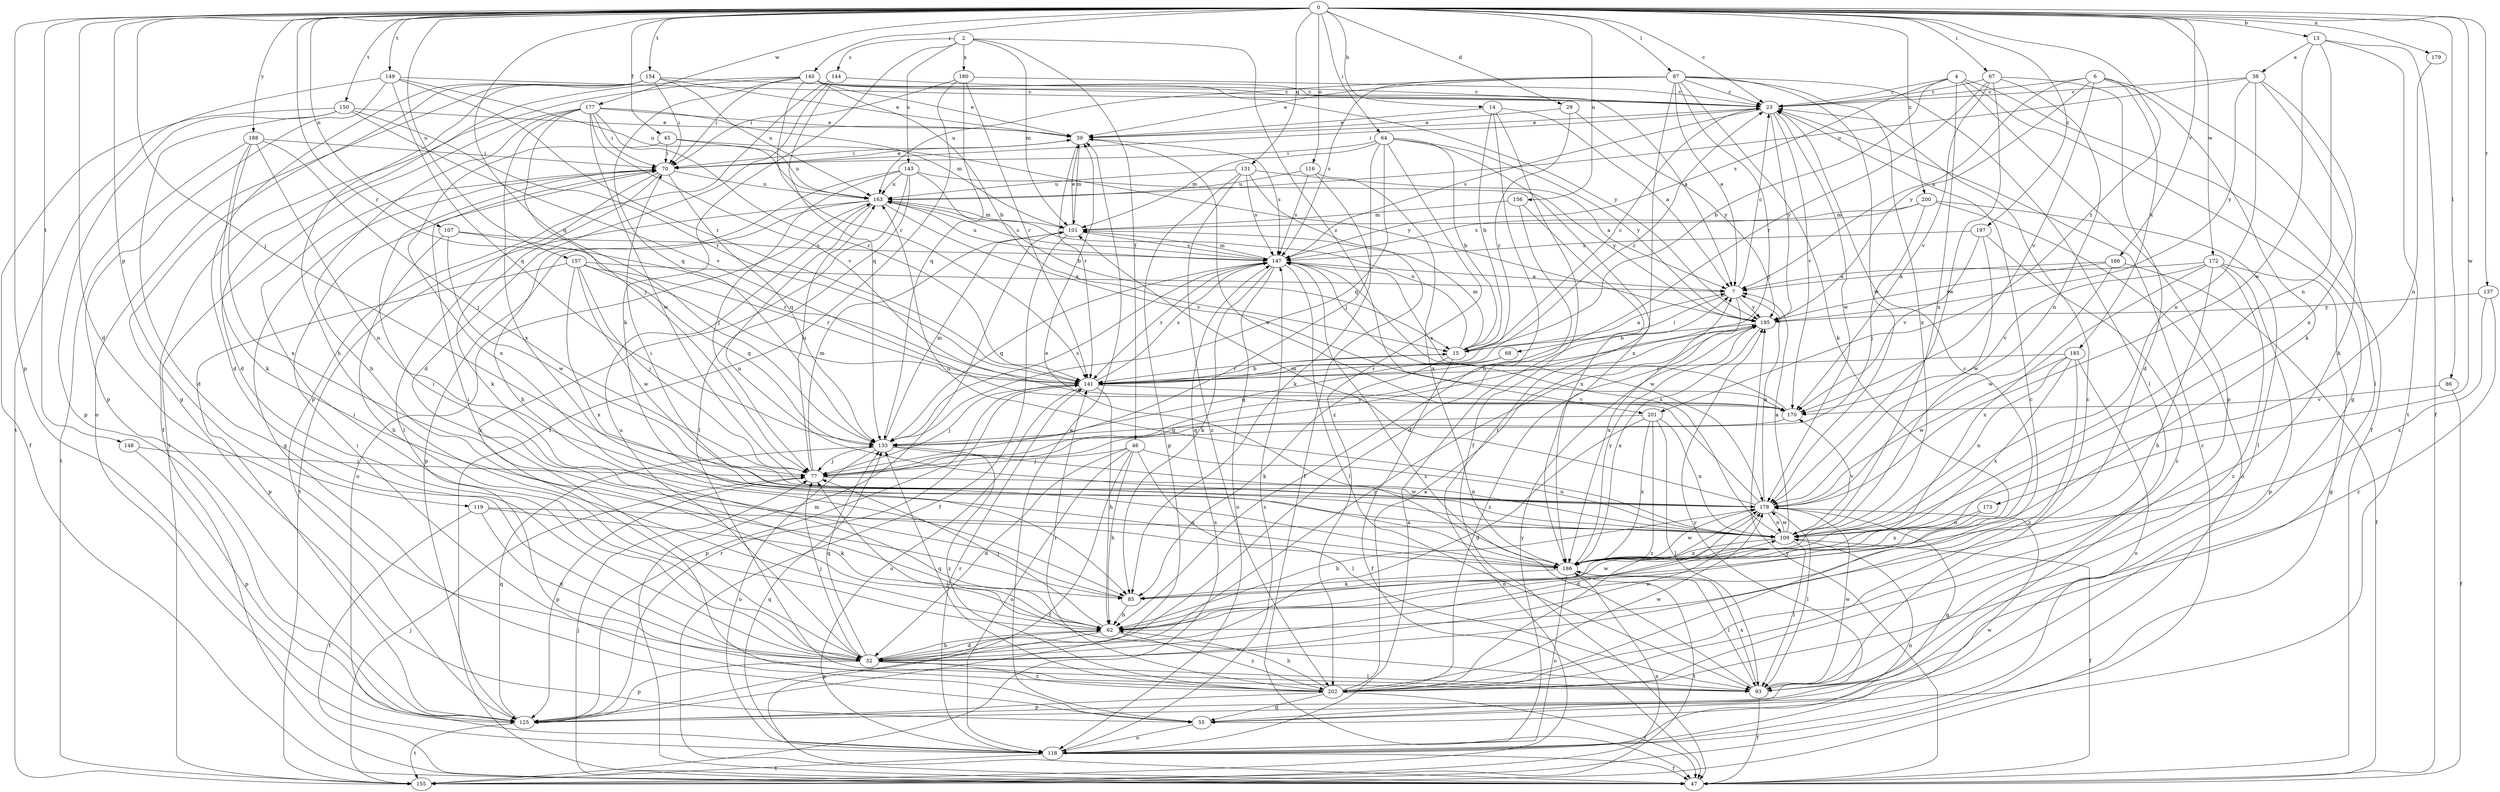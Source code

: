 strict digraph  {
0;
2;
4;
6;
7;
13;
14;
15;
23;
29;
32;
38;
39;
45;
46;
47;
55;
62;
64;
67;
68;
70;
77;
85;
86;
87;
93;
101;
107;
109;
116;
118;
119;
125;
131;
133;
137;
140;
141;
143;
144;
147;
148;
149;
150;
154;
155;
156;
157;
163;
166;
170;
172;
173;
177;
178;
179;
180;
185;
186;
188;
195;
197;
200;
201;
202;
0 -> 13  [label=b];
0 -> 14  [label=b];
0 -> 23  [label=c];
0 -> 29  [label=d];
0 -> 32  [label=d];
0 -> 45  [label=f];
0 -> 64  [label=i];
0 -> 67  [label=i];
0 -> 77  [label=j];
0 -> 86  [label=l];
0 -> 87  [label=l];
0 -> 107  [label=n];
0 -> 116  [label=o];
0 -> 119  [label=p];
0 -> 125  [label=p];
0 -> 131  [label=q];
0 -> 133  [label=q];
0 -> 137  [label=r];
0 -> 140  [label=r];
0 -> 141  [label=r];
0 -> 148  [label=t];
0 -> 149  [label=t];
0 -> 150  [label=t];
0 -> 154  [label=t];
0 -> 156  [label=u];
0 -> 157  [label=u];
0 -> 166  [label=v];
0 -> 172  [label=w];
0 -> 173  [label=w];
0 -> 177  [label=w];
0 -> 179  [label=x];
0 -> 188  [label=y];
0 -> 197  [label=z];
0 -> 200  [label=z];
0 -> 201  [label=z];
2 -> 46  [label=f];
2 -> 85  [label=k];
2 -> 101  [label=m];
2 -> 143  [label=s];
2 -> 144  [label=s];
2 -> 180  [label=x];
2 -> 201  [label=z];
4 -> 15  [label=b];
4 -> 23  [label=c];
4 -> 47  [label=f];
4 -> 55  [label=g];
4 -> 109  [label=n];
4 -> 125  [label=p];
4 -> 147  [label=s];
6 -> 7  [label=a];
6 -> 23  [label=c];
6 -> 85  [label=k];
6 -> 93  [label=l];
6 -> 170  [label=v];
6 -> 185  [label=x];
6 -> 195  [label=y];
7 -> 23  [label=c];
7 -> 68  [label=i];
7 -> 186  [label=x];
7 -> 195  [label=y];
13 -> 38  [label=e];
13 -> 47  [label=f];
13 -> 109  [label=n];
13 -> 155  [label=t];
13 -> 178  [label=w];
14 -> 7  [label=a];
14 -> 15  [label=b];
14 -> 39  [label=e];
14 -> 47  [label=f];
14 -> 62  [label=h];
15 -> 7  [label=a];
15 -> 23  [label=c];
15 -> 47  [label=f];
15 -> 85  [label=k];
15 -> 101  [label=m];
15 -> 141  [label=r];
15 -> 163  [label=u];
23 -> 39  [label=e];
23 -> 70  [label=i];
23 -> 147  [label=s];
23 -> 170  [label=v];
23 -> 178  [label=w];
23 -> 195  [label=y];
29 -> 39  [label=e];
29 -> 141  [label=r];
29 -> 195  [label=y];
32 -> 62  [label=h];
32 -> 70  [label=i];
32 -> 77  [label=j];
32 -> 93  [label=l];
32 -> 125  [label=p];
32 -> 133  [label=q];
32 -> 163  [label=u];
32 -> 178  [label=w];
32 -> 195  [label=y];
32 -> 202  [label=z];
38 -> 23  [label=c];
38 -> 62  [label=h];
38 -> 109  [label=n];
38 -> 163  [label=u];
38 -> 186  [label=x];
38 -> 195  [label=y];
39 -> 70  [label=i];
39 -> 101  [label=m];
39 -> 141  [label=r];
39 -> 147  [label=s];
45 -> 70  [label=i];
45 -> 163  [label=u];
45 -> 186  [label=x];
45 -> 195  [label=y];
46 -> 32  [label=d];
46 -> 47  [label=f];
46 -> 62  [label=h];
46 -> 77  [label=j];
46 -> 93  [label=l];
46 -> 109  [label=n];
46 -> 118  [label=o];
47 -> 77  [label=j];
47 -> 101  [label=m];
47 -> 195  [label=y];
55 -> 39  [label=e];
55 -> 70  [label=i];
55 -> 118  [label=o];
55 -> 195  [label=y];
62 -> 23  [label=c];
62 -> 32  [label=d];
62 -> 70  [label=i];
62 -> 77  [label=j];
62 -> 109  [label=n];
62 -> 125  [label=p];
62 -> 178  [label=w];
62 -> 202  [label=z];
64 -> 15  [label=b];
64 -> 70  [label=i];
64 -> 77  [label=j];
64 -> 101  [label=m];
64 -> 133  [label=q];
64 -> 186  [label=x];
64 -> 195  [label=y];
64 -> 202  [label=z];
67 -> 23  [label=c];
67 -> 32  [label=d];
67 -> 109  [label=n];
67 -> 141  [label=r];
67 -> 170  [label=v];
67 -> 178  [label=w];
68 -> 133  [label=q];
68 -> 141  [label=r];
70 -> 39  [label=e];
70 -> 55  [label=g];
70 -> 85  [label=k];
70 -> 93  [label=l];
70 -> 133  [label=q];
70 -> 163  [label=u];
77 -> 101  [label=m];
77 -> 125  [label=p];
77 -> 163  [label=u];
77 -> 178  [label=w];
77 -> 195  [label=y];
85 -> 62  [label=h];
85 -> 70  [label=i];
86 -> 47  [label=f];
86 -> 170  [label=v];
87 -> 7  [label=a];
87 -> 23  [label=c];
87 -> 39  [label=e];
87 -> 77  [label=j];
87 -> 85  [label=k];
87 -> 93  [label=l];
87 -> 147  [label=s];
87 -> 155  [label=t];
87 -> 163  [label=u];
87 -> 178  [label=w];
87 -> 186  [label=x];
93 -> 23  [label=c];
93 -> 47  [label=f];
93 -> 77  [label=j];
93 -> 147  [label=s];
93 -> 178  [label=w];
93 -> 186  [label=x];
101 -> 39  [label=e];
101 -> 47  [label=f];
101 -> 147  [label=s];
107 -> 62  [label=h];
107 -> 141  [label=r];
107 -> 147  [label=s];
107 -> 178  [label=w];
109 -> 7  [label=a];
109 -> 47  [label=f];
109 -> 70  [label=i];
109 -> 93  [label=l];
109 -> 147  [label=s];
109 -> 163  [label=u];
109 -> 170  [label=v];
109 -> 178  [label=w];
109 -> 186  [label=x];
116 -> 85  [label=k];
116 -> 147  [label=s];
116 -> 163  [label=u];
116 -> 186  [label=x];
118 -> 7  [label=a];
118 -> 47  [label=f];
118 -> 109  [label=n];
118 -> 133  [label=q];
118 -> 141  [label=r];
118 -> 147  [label=s];
118 -> 155  [label=t];
118 -> 178  [label=w];
118 -> 195  [label=y];
119 -> 32  [label=d];
119 -> 47  [label=f];
119 -> 85  [label=k];
119 -> 109  [label=n];
125 -> 133  [label=q];
125 -> 141  [label=r];
125 -> 155  [label=t];
131 -> 7  [label=a];
131 -> 47  [label=f];
131 -> 125  [label=p];
131 -> 147  [label=s];
131 -> 163  [label=u];
131 -> 202  [label=z];
133 -> 77  [label=j];
133 -> 101  [label=m];
133 -> 109  [label=n];
133 -> 118  [label=o];
133 -> 147  [label=s];
133 -> 202  [label=z];
137 -> 186  [label=x];
137 -> 195  [label=y];
137 -> 202  [label=z];
140 -> 7  [label=a];
140 -> 15  [label=b];
140 -> 23  [label=c];
140 -> 32  [label=d];
140 -> 39  [label=e];
140 -> 47  [label=f];
140 -> 70  [label=i];
140 -> 133  [label=q];
140 -> 141  [label=r];
140 -> 195  [label=y];
141 -> 15  [label=b];
141 -> 23  [label=c];
141 -> 62  [label=h];
141 -> 77  [label=j];
141 -> 118  [label=o];
141 -> 125  [label=p];
141 -> 147  [label=s];
141 -> 170  [label=v];
143 -> 15  [label=b];
143 -> 62  [label=h];
143 -> 77  [label=j];
143 -> 93  [label=l];
143 -> 163  [label=u];
143 -> 195  [label=y];
143 -> 202  [label=z];
144 -> 23  [label=c];
144 -> 32  [label=d];
144 -> 125  [label=p];
144 -> 133  [label=q];
147 -> 7  [label=a];
147 -> 85  [label=k];
147 -> 93  [label=l];
147 -> 101  [label=m];
147 -> 118  [label=o];
147 -> 133  [label=q];
147 -> 141  [label=r];
147 -> 163  [label=u];
147 -> 178  [label=w];
148 -> 77  [label=j];
148 -> 125  [label=p];
149 -> 23  [label=c];
149 -> 125  [label=p];
149 -> 133  [label=q];
149 -> 141  [label=r];
149 -> 155  [label=t];
149 -> 163  [label=u];
150 -> 32  [label=d];
150 -> 39  [label=e];
150 -> 47  [label=f];
150 -> 125  [label=p];
150 -> 141  [label=r];
150 -> 170  [label=v];
154 -> 23  [label=c];
154 -> 32  [label=d];
154 -> 39  [label=e];
154 -> 55  [label=g];
154 -> 62  [label=h];
154 -> 70  [label=i];
154 -> 118  [label=o];
154 -> 163  [label=u];
155 -> 23  [label=c];
155 -> 77  [label=j];
155 -> 147  [label=s];
155 -> 186  [label=x];
156 -> 32  [label=d];
156 -> 101  [label=m];
156 -> 186  [label=x];
157 -> 7  [label=a];
157 -> 77  [label=j];
157 -> 125  [label=p];
157 -> 133  [label=q];
157 -> 141  [label=r];
157 -> 178  [label=w];
157 -> 186  [label=x];
163 -> 101  [label=m];
163 -> 109  [label=n];
163 -> 118  [label=o];
163 -> 125  [label=p];
163 -> 147  [label=s];
163 -> 155  [label=t];
163 -> 170  [label=v];
166 -> 7  [label=a];
166 -> 47  [label=f];
166 -> 178  [label=w];
166 -> 195  [label=y];
170 -> 133  [label=q];
170 -> 147  [label=s];
172 -> 7  [label=a];
172 -> 55  [label=g];
172 -> 62  [label=h];
172 -> 125  [label=p];
172 -> 170  [label=v];
172 -> 186  [label=x];
172 -> 202  [label=z];
173 -> 109  [label=n];
173 -> 186  [label=x];
177 -> 39  [label=e];
177 -> 62  [label=h];
177 -> 70  [label=i];
177 -> 77  [label=j];
177 -> 101  [label=m];
177 -> 141  [label=r];
177 -> 155  [label=t];
177 -> 170  [label=v];
177 -> 178  [label=w];
177 -> 186  [label=x];
178 -> 7  [label=a];
178 -> 32  [label=d];
178 -> 39  [label=e];
178 -> 55  [label=g];
178 -> 62  [label=h];
178 -> 93  [label=l];
178 -> 101  [label=m];
178 -> 109  [label=n];
179 -> 109  [label=n];
180 -> 23  [label=c];
180 -> 47  [label=f];
180 -> 70  [label=i];
180 -> 133  [label=q];
180 -> 141  [label=r];
185 -> 109  [label=n];
185 -> 118  [label=o];
185 -> 141  [label=r];
185 -> 178  [label=w];
185 -> 186  [label=x];
185 -> 202  [label=z];
186 -> 39  [label=e];
186 -> 85  [label=k];
186 -> 93  [label=l];
186 -> 118  [label=o];
186 -> 155  [label=t];
186 -> 178  [label=w];
186 -> 195  [label=y];
188 -> 70  [label=i];
188 -> 77  [label=j];
188 -> 85  [label=k];
188 -> 109  [label=n];
188 -> 155  [label=t];
188 -> 186  [label=x];
195 -> 15  [label=b];
195 -> 186  [label=x];
195 -> 202  [label=z];
197 -> 147  [label=s];
197 -> 170  [label=v];
197 -> 178  [label=w];
197 -> 202  [label=z];
200 -> 77  [label=j];
200 -> 93  [label=l];
200 -> 101  [label=m];
200 -> 118  [label=o];
200 -> 147  [label=s];
201 -> 32  [label=d];
201 -> 93  [label=l];
201 -> 109  [label=n];
201 -> 133  [label=q];
201 -> 186  [label=x];
201 -> 202  [label=z];
202 -> 7  [label=a];
202 -> 23  [label=c];
202 -> 47  [label=f];
202 -> 55  [label=g];
202 -> 62  [label=h];
202 -> 125  [label=p];
202 -> 133  [label=q];
202 -> 141  [label=r];
202 -> 178  [label=w];
}
